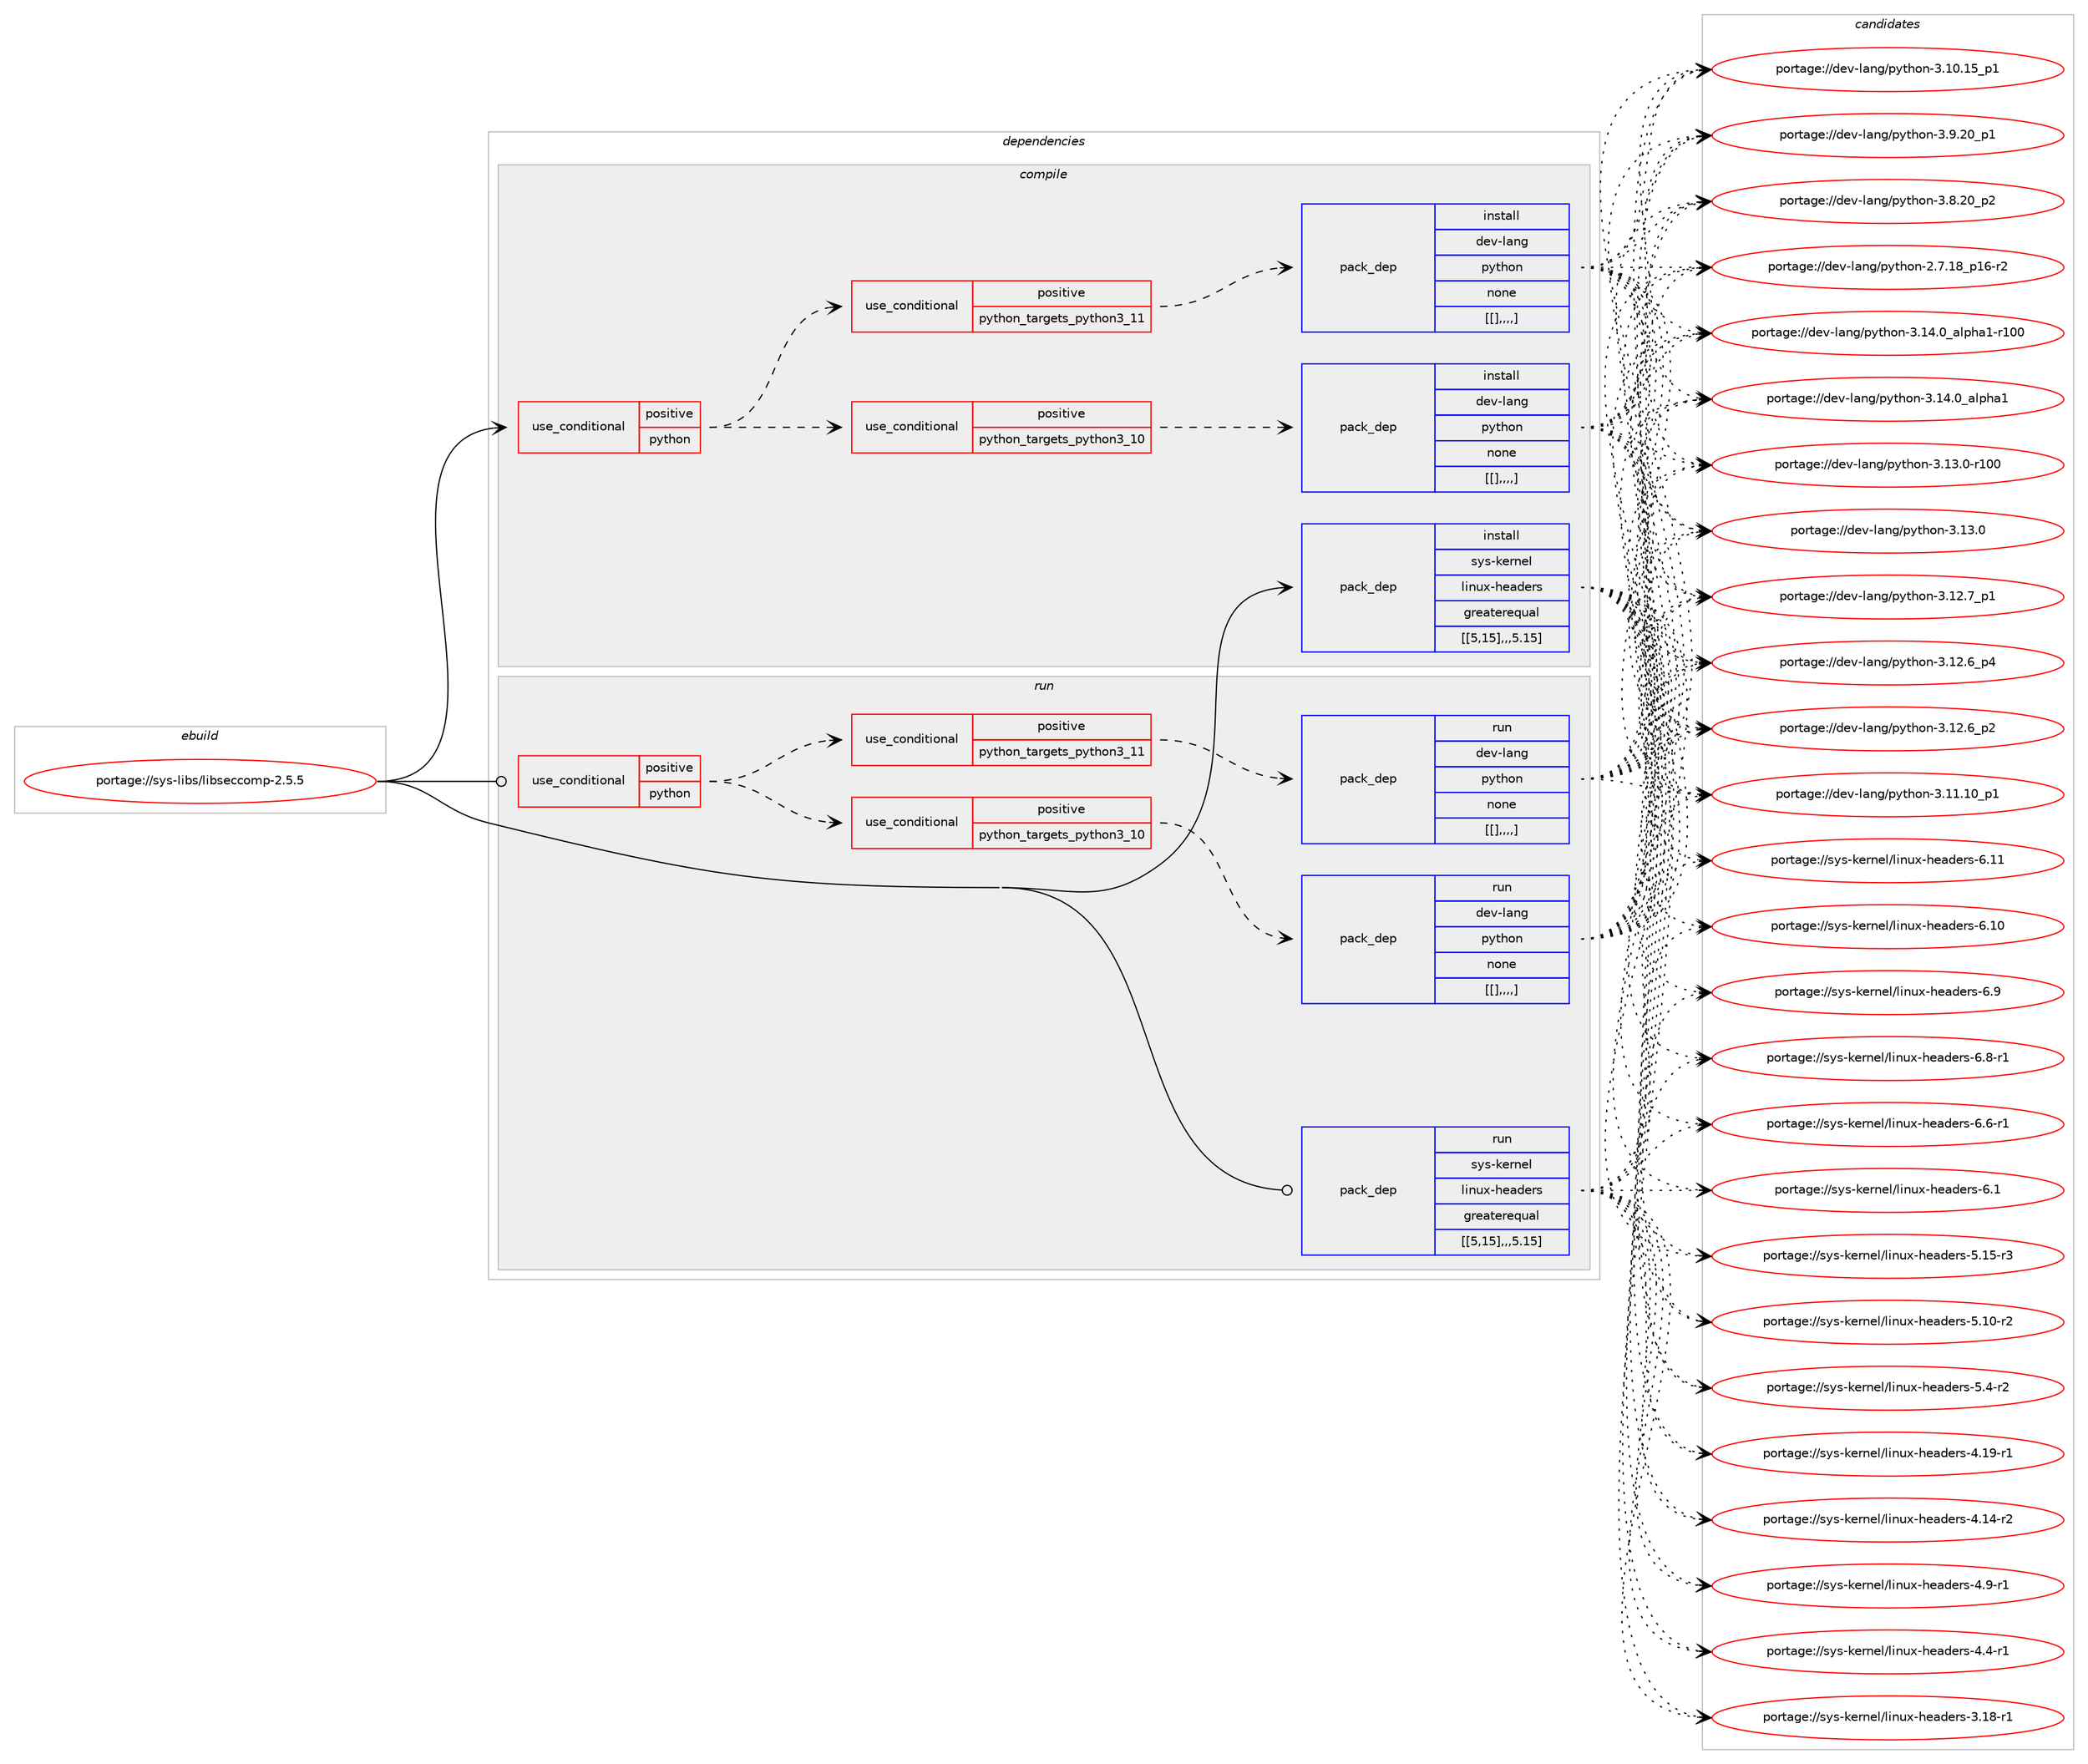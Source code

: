 digraph prolog {

# *************
# Graph options
# *************

newrank=true;
concentrate=true;
compound=true;
graph [rankdir=LR,fontname=Helvetica,fontsize=10,ranksep=1.5];#, ranksep=2.5, nodesep=0.2];
edge  [arrowhead=vee];
node  [fontname=Helvetica,fontsize=10];

# **********
# The ebuild
# **********

subgraph cluster_leftcol {
color=gray;
label=<<i>ebuild</i>>;
id [label="portage://sys-libs/libseccomp-2.5.5", color=red, width=4, href="../sys-libs/libseccomp-2.5.5.svg"];
}

# ****************
# The dependencies
# ****************

subgraph cluster_midcol {
color=gray;
label=<<i>dependencies</i>>;
subgraph cluster_compile {
fillcolor="#eeeeee";
style=filled;
label=<<i>compile</i>>;
subgraph cond124547 {
dependency465065 [label=<<TABLE BORDER="0" CELLBORDER="1" CELLSPACING="0" CELLPADDING="4"><TR><TD ROWSPAN="3" CELLPADDING="10">use_conditional</TD></TR><TR><TD>positive</TD></TR><TR><TD>python</TD></TR></TABLE>>, shape=none, color=red];
subgraph cond124559 {
dependency465148 [label=<<TABLE BORDER="0" CELLBORDER="1" CELLSPACING="0" CELLPADDING="4"><TR><TD ROWSPAN="3" CELLPADDING="10">use_conditional</TD></TR><TR><TD>positive</TD></TR><TR><TD>python_targets_python3_10</TD></TR></TABLE>>, shape=none, color=red];
subgraph pack337297 {
dependency465172 [label=<<TABLE BORDER="0" CELLBORDER="1" CELLSPACING="0" CELLPADDING="4" WIDTH="220"><TR><TD ROWSPAN="6" CELLPADDING="30">pack_dep</TD></TR><TR><TD WIDTH="110">install</TD></TR><TR><TD>dev-lang</TD></TR><TR><TD>python</TD></TR><TR><TD>none</TD></TR><TR><TD>[[],,,,]</TD></TR></TABLE>>, shape=none, color=blue];
}
dependency465148:e -> dependency465172:w [weight=20,style="dashed",arrowhead="vee"];
}
dependency465065:e -> dependency465148:w [weight=20,style="dashed",arrowhead="vee"];
subgraph cond124622 {
dependency465225 [label=<<TABLE BORDER="0" CELLBORDER="1" CELLSPACING="0" CELLPADDING="4"><TR><TD ROWSPAN="3" CELLPADDING="10">use_conditional</TD></TR><TR><TD>positive</TD></TR><TR><TD>python_targets_python3_11</TD></TR></TABLE>>, shape=none, color=red];
subgraph pack337341 {
dependency465269 [label=<<TABLE BORDER="0" CELLBORDER="1" CELLSPACING="0" CELLPADDING="4" WIDTH="220"><TR><TD ROWSPAN="6" CELLPADDING="30">pack_dep</TD></TR><TR><TD WIDTH="110">install</TD></TR><TR><TD>dev-lang</TD></TR><TR><TD>python</TD></TR><TR><TD>none</TD></TR><TR><TD>[[],,,,]</TD></TR></TABLE>>, shape=none, color=blue];
}
dependency465225:e -> dependency465269:w [weight=20,style="dashed",arrowhead="vee"];
}
dependency465065:e -> dependency465225:w [weight=20,style="dashed",arrowhead="vee"];
}
id:e -> dependency465065:w [weight=20,style="solid",arrowhead="vee"];
subgraph pack337395 {
dependency465360 [label=<<TABLE BORDER="0" CELLBORDER="1" CELLSPACING="0" CELLPADDING="4" WIDTH="220"><TR><TD ROWSPAN="6" CELLPADDING="30">pack_dep</TD></TR><TR><TD WIDTH="110">install</TD></TR><TR><TD>sys-kernel</TD></TR><TR><TD>linux-headers</TD></TR><TR><TD>greaterequal</TD></TR><TR><TD>[[5,15],,,5.15]</TD></TR></TABLE>>, shape=none, color=blue];
}
id:e -> dependency465360:w [weight=20,style="solid",arrowhead="vee"];
}
subgraph cluster_compileandrun {
fillcolor="#eeeeee";
style=filled;
label=<<i>compile and run</i>>;
}
subgraph cluster_run {
fillcolor="#eeeeee";
style=filled;
label=<<i>run</i>>;
subgraph cond124703 {
dependency465415 [label=<<TABLE BORDER="0" CELLBORDER="1" CELLSPACING="0" CELLPADDING="4"><TR><TD ROWSPAN="3" CELLPADDING="10">use_conditional</TD></TR><TR><TD>positive</TD></TR><TR><TD>python</TD></TR></TABLE>>, shape=none, color=red];
subgraph cond124727 {
dependency465565 [label=<<TABLE BORDER="0" CELLBORDER="1" CELLSPACING="0" CELLPADDING="4"><TR><TD ROWSPAN="3" CELLPADDING="10">use_conditional</TD></TR><TR><TD>positive</TD></TR><TR><TD>python_targets_python3_10</TD></TR></TABLE>>, shape=none, color=red];
subgraph pack337549 {
dependency465622 [label=<<TABLE BORDER="0" CELLBORDER="1" CELLSPACING="0" CELLPADDING="4" WIDTH="220"><TR><TD ROWSPAN="6" CELLPADDING="30">pack_dep</TD></TR><TR><TD WIDTH="110">run</TD></TR><TR><TD>dev-lang</TD></TR><TR><TD>python</TD></TR><TR><TD>none</TD></TR><TR><TD>[[],,,,]</TD></TR></TABLE>>, shape=none, color=blue];
}
dependency465565:e -> dependency465622:w [weight=20,style="dashed",arrowhead="vee"];
}
dependency465415:e -> dependency465565:w [weight=20,style="dashed",arrowhead="vee"];
subgraph cond124789 {
dependency465651 [label=<<TABLE BORDER="0" CELLBORDER="1" CELLSPACING="0" CELLPADDING="4"><TR><TD ROWSPAN="3" CELLPADDING="10">use_conditional</TD></TR><TR><TD>positive</TD></TR><TR><TD>python_targets_python3_11</TD></TR></TABLE>>, shape=none, color=red];
subgraph pack337628 {
dependency465742 [label=<<TABLE BORDER="0" CELLBORDER="1" CELLSPACING="0" CELLPADDING="4" WIDTH="220"><TR><TD ROWSPAN="6" CELLPADDING="30">pack_dep</TD></TR><TR><TD WIDTH="110">run</TD></TR><TR><TD>dev-lang</TD></TR><TR><TD>python</TD></TR><TR><TD>none</TD></TR><TR><TD>[[],,,,]</TD></TR></TABLE>>, shape=none, color=blue];
}
dependency465651:e -> dependency465742:w [weight=20,style="dashed",arrowhead="vee"];
}
dependency465415:e -> dependency465651:w [weight=20,style="dashed",arrowhead="vee"];
}
id:e -> dependency465415:w [weight=20,style="solid",arrowhead="odot"];
subgraph pack337661 {
dependency465767 [label=<<TABLE BORDER="0" CELLBORDER="1" CELLSPACING="0" CELLPADDING="4" WIDTH="220"><TR><TD ROWSPAN="6" CELLPADDING="30">pack_dep</TD></TR><TR><TD WIDTH="110">run</TD></TR><TR><TD>sys-kernel</TD></TR><TR><TD>linux-headers</TD></TR><TR><TD>greaterequal</TD></TR><TR><TD>[[5,15],,,5.15]</TD></TR></TABLE>>, shape=none, color=blue];
}
id:e -> dependency465767:w [weight=20,style="solid",arrowhead="odot"];
}
}

# **************
# The candidates
# **************

subgraph cluster_choices {
rank=same;
color=gray;
label=<<i>candidates</i>>;

subgraph choice337086 {
color=black;
nodesep=1;
choice100101118451089711010347112121116104111110455146495246489597108112104974945114494848 [label="portage://dev-lang/python-3.14.0_alpha1-r100", color=red, width=4,href="../dev-lang/python-3.14.0_alpha1-r100.svg"];
choice1001011184510897110103471121211161041111104551464952464895971081121049749 [label="portage://dev-lang/python-3.14.0_alpha1", color=red, width=4,href="../dev-lang/python-3.14.0_alpha1.svg"];
choice1001011184510897110103471121211161041111104551464951464845114494848 [label="portage://dev-lang/python-3.13.0-r100", color=red, width=4,href="../dev-lang/python-3.13.0-r100.svg"];
choice10010111845108971101034711212111610411111045514649514648 [label="portage://dev-lang/python-3.13.0", color=red, width=4,href="../dev-lang/python-3.13.0.svg"];
choice100101118451089711010347112121116104111110455146495046559511249 [label="portage://dev-lang/python-3.12.7_p1", color=red, width=4,href="../dev-lang/python-3.12.7_p1.svg"];
choice100101118451089711010347112121116104111110455146495046549511252 [label="portage://dev-lang/python-3.12.6_p4", color=red, width=4,href="../dev-lang/python-3.12.6_p4.svg"];
choice100101118451089711010347112121116104111110455146495046549511250 [label="portage://dev-lang/python-3.12.6_p2", color=red, width=4,href="../dev-lang/python-3.12.6_p2.svg"];
choice10010111845108971101034711212111610411111045514649494649489511249 [label="portage://dev-lang/python-3.11.10_p1", color=red, width=4,href="../dev-lang/python-3.11.10_p1.svg"];
choice10010111845108971101034711212111610411111045514649484649539511249 [label="portage://dev-lang/python-3.10.15_p1", color=red, width=4,href="../dev-lang/python-3.10.15_p1.svg"];
choice100101118451089711010347112121116104111110455146574650489511249 [label="portage://dev-lang/python-3.9.20_p1", color=red, width=4,href="../dev-lang/python-3.9.20_p1.svg"];
choice100101118451089711010347112121116104111110455146564650489511250 [label="portage://dev-lang/python-3.8.20_p2", color=red, width=4,href="../dev-lang/python-3.8.20_p2.svg"];
choice100101118451089711010347112121116104111110455046554649569511249544511450 [label="portage://dev-lang/python-2.7.18_p16-r2", color=red, width=4,href="../dev-lang/python-2.7.18_p16-r2.svg"];
dependency465172:e -> choice100101118451089711010347112121116104111110455146495246489597108112104974945114494848:w [style=dotted,weight="100"];
dependency465172:e -> choice1001011184510897110103471121211161041111104551464952464895971081121049749:w [style=dotted,weight="100"];
dependency465172:e -> choice1001011184510897110103471121211161041111104551464951464845114494848:w [style=dotted,weight="100"];
dependency465172:e -> choice10010111845108971101034711212111610411111045514649514648:w [style=dotted,weight="100"];
dependency465172:e -> choice100101118451089711010347112121116104111110455146495046559511249:w [style=dotted,weight="100"];
dependency465172:e -> choice100101118451089711010347112121116104111110455146495046549511252:w [style=dotted,weight="100"];
dependency465172:e -> choice100101118451089711010347112121116104111110455146495046549511250:w [style=dotted,weight="100"];
dependency465172:e -> choice10010111845108971101034711212111610411111045514649494649489511249:w [style=dotted,weight="100"];
dependency465172:e -> choice10010111845108971101034711212111610411111045514649484649539511249:w [style=dotted,weight="100"];
dependency465172:e -> choice100101118451089711010347112121116104111110455146574650489511249:w [style=dotted,weight="100"];
dependency465172:e -> choice100101118451089711010347112121116104111110455146564650489511250:w [style=dotted,weight="100"];
dependency465172:e -> choice100101118451089711010347112121116104111110455046554649569511249544511450:w [style=dotted,weight="100"];
}
subgraph choice337148 {
color=black;
nodesep=1;
choice100101118451089711010347112121116104111110455146495246489597108112104974945114494848 [label="portage://dev-lang/python-3.14.0_alpha1-r100", color=red, width=4,href="../dev-lang/python-3.14.0_alpha1-r100.svg"];
choice1001011184510897110103471121211161041111104551464952464895971081121049749 [label="portage://dev-lang/python-3.14.0_alpha1", color=red, width=4,href="../dev-lang/python-3.14.0_alpha1.svg"];
choice1001011184510897110103471121211161041111104551464951464845114494848 [label="portage://dev-lang/python-3.13.0-r100", color=red, width=4,href="../dev-lang/python-3.13.0-r100.svg"];
choice10010111845108971101034711212111610411111045514649514648 [label="portage://dev-lang/python-3.13.0", color=red, width=4,href="../dev-lang/python-3.13.0.svg"];
choice100101118451089711010347112121116104111110455146495046559511249 [label="portage://dev-lang/python-3.12.7_p1", color=red, width=4,href="../dev-lang/python-3.12.7_p1.svg"];
choice100101118451089711010347112121116104111110455146495046549511252 [label="portage://dev-lang/python-3.12.6_p4", color=red, width=4,href="../dev-lang/python-3.12.6_p4.svg"];
choice100101118451089711010347112121116104111110455146495046549511250 [label="portage://dev-lang/python-3.12.6_p2", color=red, width=4,href="../dev-lang/python-3.12.6_p2.svg"];
choice10010111845108971101034711212111610411111045514649494649489511249 [label="portage://dev-lang/python-3.11.10_p1", color=red, width=4,href="../dev-lang/python-3.11.10_p1.svg"];
choice10010111845108971101034711212111610411111045514649484649539511249 [label="portage://dev-lang/python-3.10.15_p1", color=red, width=4,href="../dev-lang/python-3.10.15_p1.svg"];
choice100101118451089711010347112121116104111110455146574650489511249 [label="portage://dev-lang/python-3.9.20_p1", color=red, width=4,href="../dev-lang/python-3.9.20_p1.svg"];
choice100101118451089711010347112121116104111110455146564650489511250 [label="portage://dev-lang/python-3.8.20_p2", color=red, width=4,href="../dev-lang/python-3.8.20_p2.svg"];
choice100101118451089711010347112121116104111110455046554649569511249544511450 [label="portage://dev-lang/python-2.7.18_p16-r2", color=red, width=4,href="../dev-lang/python-2.7.18_p16-r2.svg"];
dependency465269:e -> choice100101118451089711010347112121116104111110455146495246489597108112104974945114494848:w [style=dotted,weight="100"];
dependency465269:e -> choice1001011184510897110103471121211161041111104551464952464895971081121049749:w [style=dotted,weight="100"];
dependency465269:e -> choice1001011184510897110103471121211161041111104551464951464845114494848:w [style=dotted,weight="100"];
dependency465269:e -> choice10010111845108971101034711212111610411111045514649514648:w [style=dotted,weight="100"];
dependency465269:e -> choice100101118451089711010347112121116104111110455146495046559511249:w [style=dotted,weight="100"];
dependency465269:e -> choice100101118451089711010347112121116104111110455146495046549511252:w [style=dotted,weight="100"];
dependency465269:e -> choice100101118451089711010347112121116104111110455146495046549511250:w [style=dotted,weight="100"];
dependency465269:e -> choice10010111845108971101034711212111610411111045514649494649489511249:w [style=dotted,weight="100"];
dependency465269:e -> choice10010111845108971101034711212111610411111045514649484649539511249:w [style=dotted,weight="100"];
dependency465269:e -> choice100101118451089711010347112121116104111110455146574650489511249:w [style=dotted,weight="100"];
dependency465269:e -> choice100101118451089711010347112121116104111110455146564650489511250:w [style=dotted,weight="100"];
dependency465269:e -> choice100101118451089711010347112121116104111110455046554649569511249544511450:w [style=dotted,weight="100"];
}
subgraph choice337177 {
color=black;
nodesep=1;
choice115121115451071011141101011084710810511011712045104101971001011141154554464949 [label="portage://sys-kernel/linux-headers-6.11", color=red, width=4,href="../sys-kernel/linux-headers-6.11.svg"];
choice115121115451071011141101011084710810511011712045104101971001011141154554464948 [label="portage://sys-kernel/linux-headers-6.10", color=red, width=4,href="../sys-kernel/linux-headers-6.10.svg"];
choice1151211154510710111411010110847108105110117120451041019710010111411545544657 [label="portage://sys-kernel/linux-headers-6.9", color=red, width=4,href="../sys-kernel/linux-headers-6.9.svg"];
choice11512111545107101114110101108471081051101171204510410197100101114115455446564511449 [label="portage://sys-kernel/linux-headers-6.8-r1", color=red, width=4,href="../sys-kernel/linux-headers-6.8-r1.svg"];
choice11512111545107101114110101108471081051101171204510410197100101114115455446544511449 [label="portage://sys-kernel/linux-headers-6.6-r1", color=red, width=4,href="../sys-kernel/linux-headers-6.6-r1.svg"];
choice1151211154510710111411010110847108105110117120451041019710010111411545544649 [label="portage://sys-kernel/linux-headers-6.1", color=red, width=4,href="../sys-kernel/linux-headers-6.1.svg"];
choice1151211154510710111411010110847108105110117120451041019710010111411545534649534511451 [label="portage://sys-kernel/linux-headers-5.15-r3", color=red, width=4,href="../sys-kernel/linux-headers-5.15-r3.svg"];
choice1151211154510710111411010110847108105110117120451041019710010111411545534649484511450 [label="portage://sys-kernel/linux-headers-5.10-r2", color=red, width=4,href="../sys-kernel/linux-headers-5.10-r2.svg"];
choice11512111545107101114110101108471081051101171204510410197100101114115455346524511450 [label="portage://sys-kernel/linux-headers-5.4-r2", color=red, width=4,href="../sys-kernel/linux-headers-5.4-r2.svg"];
choice1151211154510710111411010110847108105110117120451041019710010111411545524649574511449 [label="portage://sys-kernel/linux-headers-4.19-r1", color=red, width=4,href="../sys-kernel/linux-headers-4.19-r1.svg"];
choice1151211154510710111411010110847108105110117120451041019710010111411545524649524511450 [label="portage://sys-kernel/linux-headers-4.14-r2", color=red, width=4,href="../sys-kernel/linux-headers-4.14-r2.svg"];
choice11512111545107101114110101108471081051101171204510410197100101114115455246574511449 [label="portage://sys-kernel/linux-headers-4.9-r1", color=red, width=4,href="../sys-kernel/linux-headers-4.9-r1.svg"];
choice11512111545107101114110101108471081051101171204510410197100101114115455246524511449 [label="portage://sys-kernel/linux-headers-4.4-r1", color=red, width=4,href="../sys-kernel/linux-headers-4.4-r1.svg"];
choice1151211154510710111411010110847108105110117120451041019710010111411545514649564511449 [label="portage://sys-kernel/linux-headers-3.18-r1", color=red, width=4,href="../sys-kernel/linux-headers-3.18-r1.svg"];
dependency465360:e -> choice115121115451071011141101011084710810511011712045104101971001011141154554464949:w [style=dotted,weight="100"];
dependency465360:e -> choice115121115451071011141101011084710810511011712045104101971001011141154554464948:w [style=dotted,weight="100"];
dependency465360:e -> choice1151211154510710111411010110847108105110117120451041019710010111411545544657:w [style=dotted,weight="100"];
dependency465360:e -> choice11512111545107101114110101108471081051101171204510410197100101114115455446564511449:w [style=dotted,weight="100"];
dependency465360:e -> choice11512111545107101114110101108471081051101171204510410197100101114115455446544511449:w [style=dotted,weight="100"];
dependency465360:e -> choice1151211154510710111411010110847108105110117120451041019710010111411545544649:w [style=dotted,weight="100"];
dependency465360:e -> choice1151211154510710111411010110847108105110117120451041019710010111411545534649534511451:w [style=dotted,weight="100"];
dependency465360:e -> choice1151211154510710111411010110847108105110117120451041019710010111411545534649484511450:w [style=dotted,weight="100"];
dependency465360:e -> choice11512111545107101114110101108471081051101171204510410197100101114115455346524511450:w [style=dotted,weight="100"];
dependency465360:e -> choice1151211154510710111411010110847108105110117120451041019710010111411545524649574511449:w [style=dotted,weight="100"];
dependency465360:e -> choice1151211154510710111411010110847108105110117120451041019710010111411545524649524511450:w [style=dotted,weight="100"];
dependency465360:e -> choice11512111545107101114110101108471081051101171204510410197100101114115455246574511449:w [style=dotted,weight="100"];
dependency465360:e -> choice11512111545107101114110101108471081051101171204510410197100101114115455246524511449:w [style=dotted,weight="100"];
dependency465360:e -> choice1151211154510710111411010110847108105110117120451041019710010111411545514649564511449:w [style=dotted,weight="100"];
}
subgraph choice337191 {
color=black;
nodesep=1;
choice100101118451089711010347112121116104111110455146495246489597108112104974945114494848 [label="portage://dev-lang/python-3.14.0_alpha1-r100", color=red, width=4,href="../dev-lang/python-3.14.0_alpha1-r100.svg"];
choice1001011184510897110103471121211161041111104551464952464895971081121049749 [label="portage://dev-lang/python-3.14.0_alpha1", color=red, width=4,href="../dev-lang/python-3.14.0_alpha1.svg"];
choice1001011184510897110103471121211161041111104551464951464845114494848 [label="portage://dev-lang/python-3.13.0-r100", color=red, width=4,href="../dev-lang/python-3.13.0-r100.svg"];
choice10010111845108971101034711212111610411111045514649514648 [label="portage://dev-lang/python-3.13.0", color=red, width=4,href="../dev-lang/python-3.13.0.svg"];
choice100101118451089711010347112121116104111110455146495046559511249 [label="portage://dev-lang/python-3.12.7_p1", color=red, width=4,href="../dev-lang/python-3.12.7_p1.svg"];
choice100101118451089711010347112121116104111110455146495046549511252 [label="portage://dev-lang/python-3.12.6_p4", color=red, width=4,href="../dev-lang/python-3.12.6_p4.svg"];
choice100101118451089711010347112121116104111110455146495046549511250 [label="portage://dev-lang/python-3.12.6_p2", color=red, width=4,href="../dev-lang/python-3.12.6_p2.svg"];
choice10010111845108971101034711212111610411111045514649494649489511249 [label="portage://dev-lang/python-3.11.10_p1", color=red, width=4,href="../dev-lang/python-3.11.10_p1.svg"];
choice10010111845108971101034711212111610411111045514649484649539511249 [label="portage://dev-lang/python-3.10.15_p1", color=red, width=4,href="../dev-lang/python-3.10.15_p1.svg"];
choice100101118451089711010347112121116104111110455146574650489511249 [label="portage://dev-lang/python-3.9.20_p1", color=red, width=4,href="../dev-lang/python-3.9.20_p1.svg"];
choice100101118451089711010347112121116104111110455146564650489511250 [label="portage://dev-lang/python-3.8.20_p2", color=red, width=4,href="../dev-lang/python-3.8.20_p2.svg"];
choice100101118451089711010347112121116104111110455046554649569511249544511450 [label="portage://dev-lang/python-2.7.18_p16-r2", color=red, width=4,href="../dev-lang/python-2.7.18_p16-r2.svg"];
dependency465622:e -> choice100101118451089711010347112121116104111110455146495246489597108112104974945114494848:w [style=dotted,weight="100"];
dependency465622:e -> choice1001011184510897110103471121211161041111104551464952464895971081121049749:w [style=dotted,weight="100"];
dependency465622:e -> choice1001011184510897110103471121211161041111104551464951464845114494848:w [style=dotted,weight="100"];
dependency465622:e -> choice10010111845108971101034711212111610411111045514649514648:w [style=dotted,weight="100"];
dependency465622:e -> choice100101118451089711010347112121116104111110455146495046559511249:w [style=dotted,weight="100"];
dependency465622:e -> choice100101118451089711010347112121116104111110455146495046549511252:w [style=dotted,weight="100"];
dependency465622:e -> choice100101118451089711010347112121116104111110455146495046549511250:w [style=dotted,weight="100"];
dependency465622:e -> choice10010111845108971101034711212111610411111045514649494649489511249:w [style=dotted,weight="100"];
dependency465622:e -> choice10010111845108971101034711212111610411111045514649484649539511249:w [style=dotted,weight="100"];
dependency465622:e -> choice100101118451089711010347112121116104111110455146574650489511249:w [style=dotted,weight="100"];
dependency465622:e -> choice100101118451089711010347112121116104111110455146564650489511250:w [style=dotted,weight="100"];
dependency465622:e -> choice100101118451089711010347112121116104111110455046554649569511249544511450:w [style=dotted,weight="100"];
}
subgraph choice337233 {
color=black;
nodesep=1;
choice100101118451089711010347112121116104111110455146495246489597108112104974945114494848 [label="portage://dev-lang/python-3.14.0_alpha1-r100", color=red, width=4,href="../dev-lang/python-3.14.0_alpha1-r100.svg"];
choice1001011184510897110103471121211161041111104551464952464895971081121049749 [label="portage://dev-lang/python-3.14.0_alpha1", color=red, width=4,href="../dev-lang/python-3.14.0_alpha1.svg"];
choice1001011184510897110103471121211161041111104551464951464845114494848 [label="portage://dev-lang/python-3.13.0-r100", color=red, width=4,href="../dev-lang/python-3.13.0-r100.svg"];
choice10010111845108971101034711212111610411111045514649514648 [label="portage://dev-lang/python-3.13.0", color=red, width=4,href="../dev-lang/python-3.13.0.svg"];
choice100101118451089711010347112121116104111110455146495046559511249 [label="portage://dev-lang/python-3.12.7_p1", color=red, width=4,href="../dev-lang/python-3.12.7_p1.svg"];
choice100101118451089711010347112121116104111110455146495046549511252 [label="portage://dev-lang/python-3.12.6_p4", color=red, width=4,href="../dev-lang/python-3.12.6_p4.svg"];
choice100101118451089711010347112121116104111110455146495046549511250 [label="portage://dev-lang/python-3.12.6_p2", color=red, width=4,href="../dev-lang/python-3.12.6_p2.svg"];
choice10010111845108971101034711212111610411111045514649494649489511249 [label="portage://dev-lang/python-3.11.10_p1", color=red, width=4,href="../dev-lang/python-3.11.10_p1.svg"];
choice10010111845108971101034711212111610411111045514649484649539511249 [label="portage://dev-lang/python-3.10.15_p1", color=red, width=4,href="../dev-lang/python-3.10.15_p1.svg"];
choice100101118451089711010347112121116104111110455146574650489511249 [label="portage://dev-lang/python-3.9.20_p1", color=red, width=4,href="../dev-lang/python-3.9.20_p1.svg"];
choice100101118451089711010347112121116104111110455146564650489511250 [label="portage://dev-lang/python-3.8.20_p2", color=red, width=4,href="../dev-lang/python-3.8.20_p2.svg"];
choice100101118451089711010347112121116104111110455046554649569511249544511450 [label="portage://dev-lang/python-2.7.18_p16-r2", color=red, width=4,href="../dev-lang/python-2.7.18_p16-r2.svg"];
dependency465742:e -> choice100101118451089711010347112121116104111110455146495246489597108112104974945114494848:w [style=dotted,weight="100"];
dependency465742:e -> choice1001011184510897110103471121211161041111104551464952464895971081121049749:w [style=dotted,weight="100"];
dependency465742:e -> choice1001011184510897110103471121211161041111104551464951464845114494848:w [style=dotted,weight="100"];
dependency465742:e -> choice10010111845108971101034711212111610411111045514649514648:w [style=dotted,weight="100"];
dependency465742:e -> choice100101118451089711010347112121116104111110455146495046559511249:w [style=dotted,weight="100"];
dependency465742:e -> choice100101118451089711010347112121116104111110455146495046549511252:w [style=dotted,weight="100"];
dependency465742:e -> choice100101118451089711010347112121116104111110455146495046549511250:w [style=dotted,weight="100"];
dependency465742:e -> choice10010111845108971101034711212111610411111045514649494649489511249:w [style=dotted,weight="100"];
dependency465742:e -> choice10010111845108971101034711212111610411111045514649484649539511249:w [style=dotted,weight="100"];
dependency465742:e -> choice100101118451089711010347112121116104111110455146574650489511249:w [style=dotted,weight="100"];
dependency465742:e -> choice100101118451089711010347112121116104111110455146564650489511250:w [style=dotted,weight="100"];
dependency465742:e -> choice100101118451089711010347112121116104111110455046554649569511249544511450:w [style=dotted,weight="100"];
}
subgraph choice337248 {
color=black;
nodesep=1;
choice115121115451071011141101011084710810511011712045104101971001011141154554464949 [label="portage://sys-kernel/linux-headers-6.11", color=red, width=4,href="../sys-kernel/linux-headers-6.11.svg"];
choice115121115451071011141101011084710810511011712045104101971001011141154554464948 [label="portage://sys-kernel/linux-headers-6.10", color=red, width=4,href="../sys-kernel/linux-headers-6.10.svg"];
choice1151211154510710111411010110847108105110117120451041019710010111411545544657 [label="portage://sys-kernel/linux-headers-6.9", color=red, width=4,href="../sys-kernel/linux-headers-6.9.svg"];
choice11512111545107101114110101108471081051101171204510410197100101114115455446564511449 [label="portage://sys-kernel/linux-headers-6.8-r1", color=red, width=4,href="../sys-kernel/linux-headers-6.8-r1.svg"];
choice11512111545107101114110101108471081051101171204510410197100101114115455446544511449 [label="portage://sys-kernel/linux-headers-6.6-r1", color=red, width=4,href="../sys-kernel/linux-headers-6.6-r1.svg"];
choice1151211154510710111411010110847108105110117120451041019710010111411545544649 [label="portage://sys-kernel/linux-headers-6.1", color=red, width=4,href="../sys-kernel/linux-headers-6.1.svg"];
choice1151211154510710111411010110847108105110117120451041019710010111411545534649534511451 [label="portage://sys-kernel/linux-headers-5.15-r3", color=red, width=4,href="../sys-kernel/linux-headers-5.15-r3.svg"];
choice1151211154510710111411010110847108105110117120451041019710010111411545534649484511450 [label="portage://sys-kernel/linux-headers-5.10-r2", color=red, width=4,href="../sys-kernel/linux-headers-5.10-r2.svg"];
choice11512111545107101114110101108471081051101171204510410197100101114115455346524511450 [label="portage://sys-kernel/linux-headers-5.4-r2", color=red, width=4,href="../sys-kernel/linux-headers-5.4-r2.svg"];
choice1151211154510710111411010110847108105110117120451041019710010111411545524649574511449 [label="portage://sys-kernel/linux-headers-4.19-r1", color=red, width=4,href="../sys-kernel/linux-headers-4.19-r1.svg"];
choice1151211154510710111411010110847108105110117120451041019710010111411545524649524511450 [label="portage://sys-kernel/linux-headers-4.14-r2", color=red, width=4,href="../sys-kernel/linux-headers-4.14-r2.svg"];
choice11512111545107101114110101108471081051101171204510410197100101114115455246574511449 [label="portage://sys-kernel/linux-headers-4.9-r1", color=red, width=4,href="../sys-kernel/linux-headers-4.9-r1.svg"];
choice11512111545107101114110101108471081051101171204510410197100101114115455246524511449 [label="portage://sys-kernel/linux-headers-4.4-r1", color=red, width=4,href="../sys-kernel/linux-headers-4.4-r1.svg"];
choice1151211154510710111411010110847108105110117120451041019710010111411545514649564511449 [label="portage://sys-kernel/linux-headers-3.18-r1", color=red, width=4,href="../sys-kernel/linux-headers-3.18-r1.svg"];
dependency465767:e -> choice115121115451071011141101011084710810511011712045104101971001011141154554464949:w [style=dotted,weight="100"];
dependency465767:e -> choice115121115451071011141101011084710810511011712045104101971001011141154554464948:w [style=dotted,weight="100"];
dependency465767:e -> choice1151211154510710111411010110847108105110117120451041019710010111411545544657:w [style=dotted,weight="100"];
dependency465767:e -> choice11512111545107101114110101108471081051101171204510410197100101114115455446564511449:w [style=dotted,weight="100"];
dependency465767:e -> choice11512111545107101114110101108471081051101171204510410197100101114115455446544511449:w [style=dotted,weight="100"];
dependency465767:e -> choice1151211154510710111411010110847108105110117120451041019710010111411545544649:w [style=dotted,weight="100"];
dependency465767:e -> choice1151211154510710111411010110847108105110117120451041019710010111411545534649534511451:w [style=dotted,weight="100"];
dependency465767:e -> choice1151211154510710111411010110847108105110117120451041019710010111411545534649484511450:w [style=dotted,weight="100"];
dependency465767:e -> choice11512111545107101114110101108471081051101171204510410197100101114115455346524511450:w [style=dotted,weight="100"];
dependency465767:e -> choice1151211154510710111411010110847108105110117120451041019710010111411545524649574511449:w [style=dotted,weight="100"];
dependency465767:e -> choice1151211154510710111411010110847108105110117120451041019710010111411545524649524511450:w [style=dotted,weight="100"];
dependency465767:e -> choice11512111545107101114110101108471081051101171204510410197100101114115455246574511449:w [style=dotted,weight="100"];
dependency465767:e -> choice11512111545107101114110101108471081051101171204510410197100101114115455246524511449:w [style=dotted,weight="100"];
dependency465767:e -> choice1151211154510710111411010110847108105110117120451041019710010111411545514649564511449:w [style=dotted,weight="100"];
}
}

}
